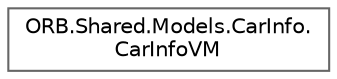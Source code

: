digraph "Graphical Class Hierarchy"
{
 // INTERACTIVE_SVG=YES
 // LATEX_PDF_SIZE
  bgcolor="transparent";
  edge [fontname=Helvetica,fontsize=10,labelfontname=Helvetica,labelfontsize=10];
  node [fontname=Helvetica,fontsize=10,shape=box,height=0.2,width=0.4];
  rankdir="LR";
  Node0 [id="Node000000",label="ORB.Shared.Models.CarInfo.\lCarInfoVM",height=0.2,width=0.4,color="grey40", fillcolor="white", style="filled",URL="$class_o_r_b_1_1_shared_1_1_models_1_1_car_info_1_1_car_info_v_m.html",tooltip=" "];
}
